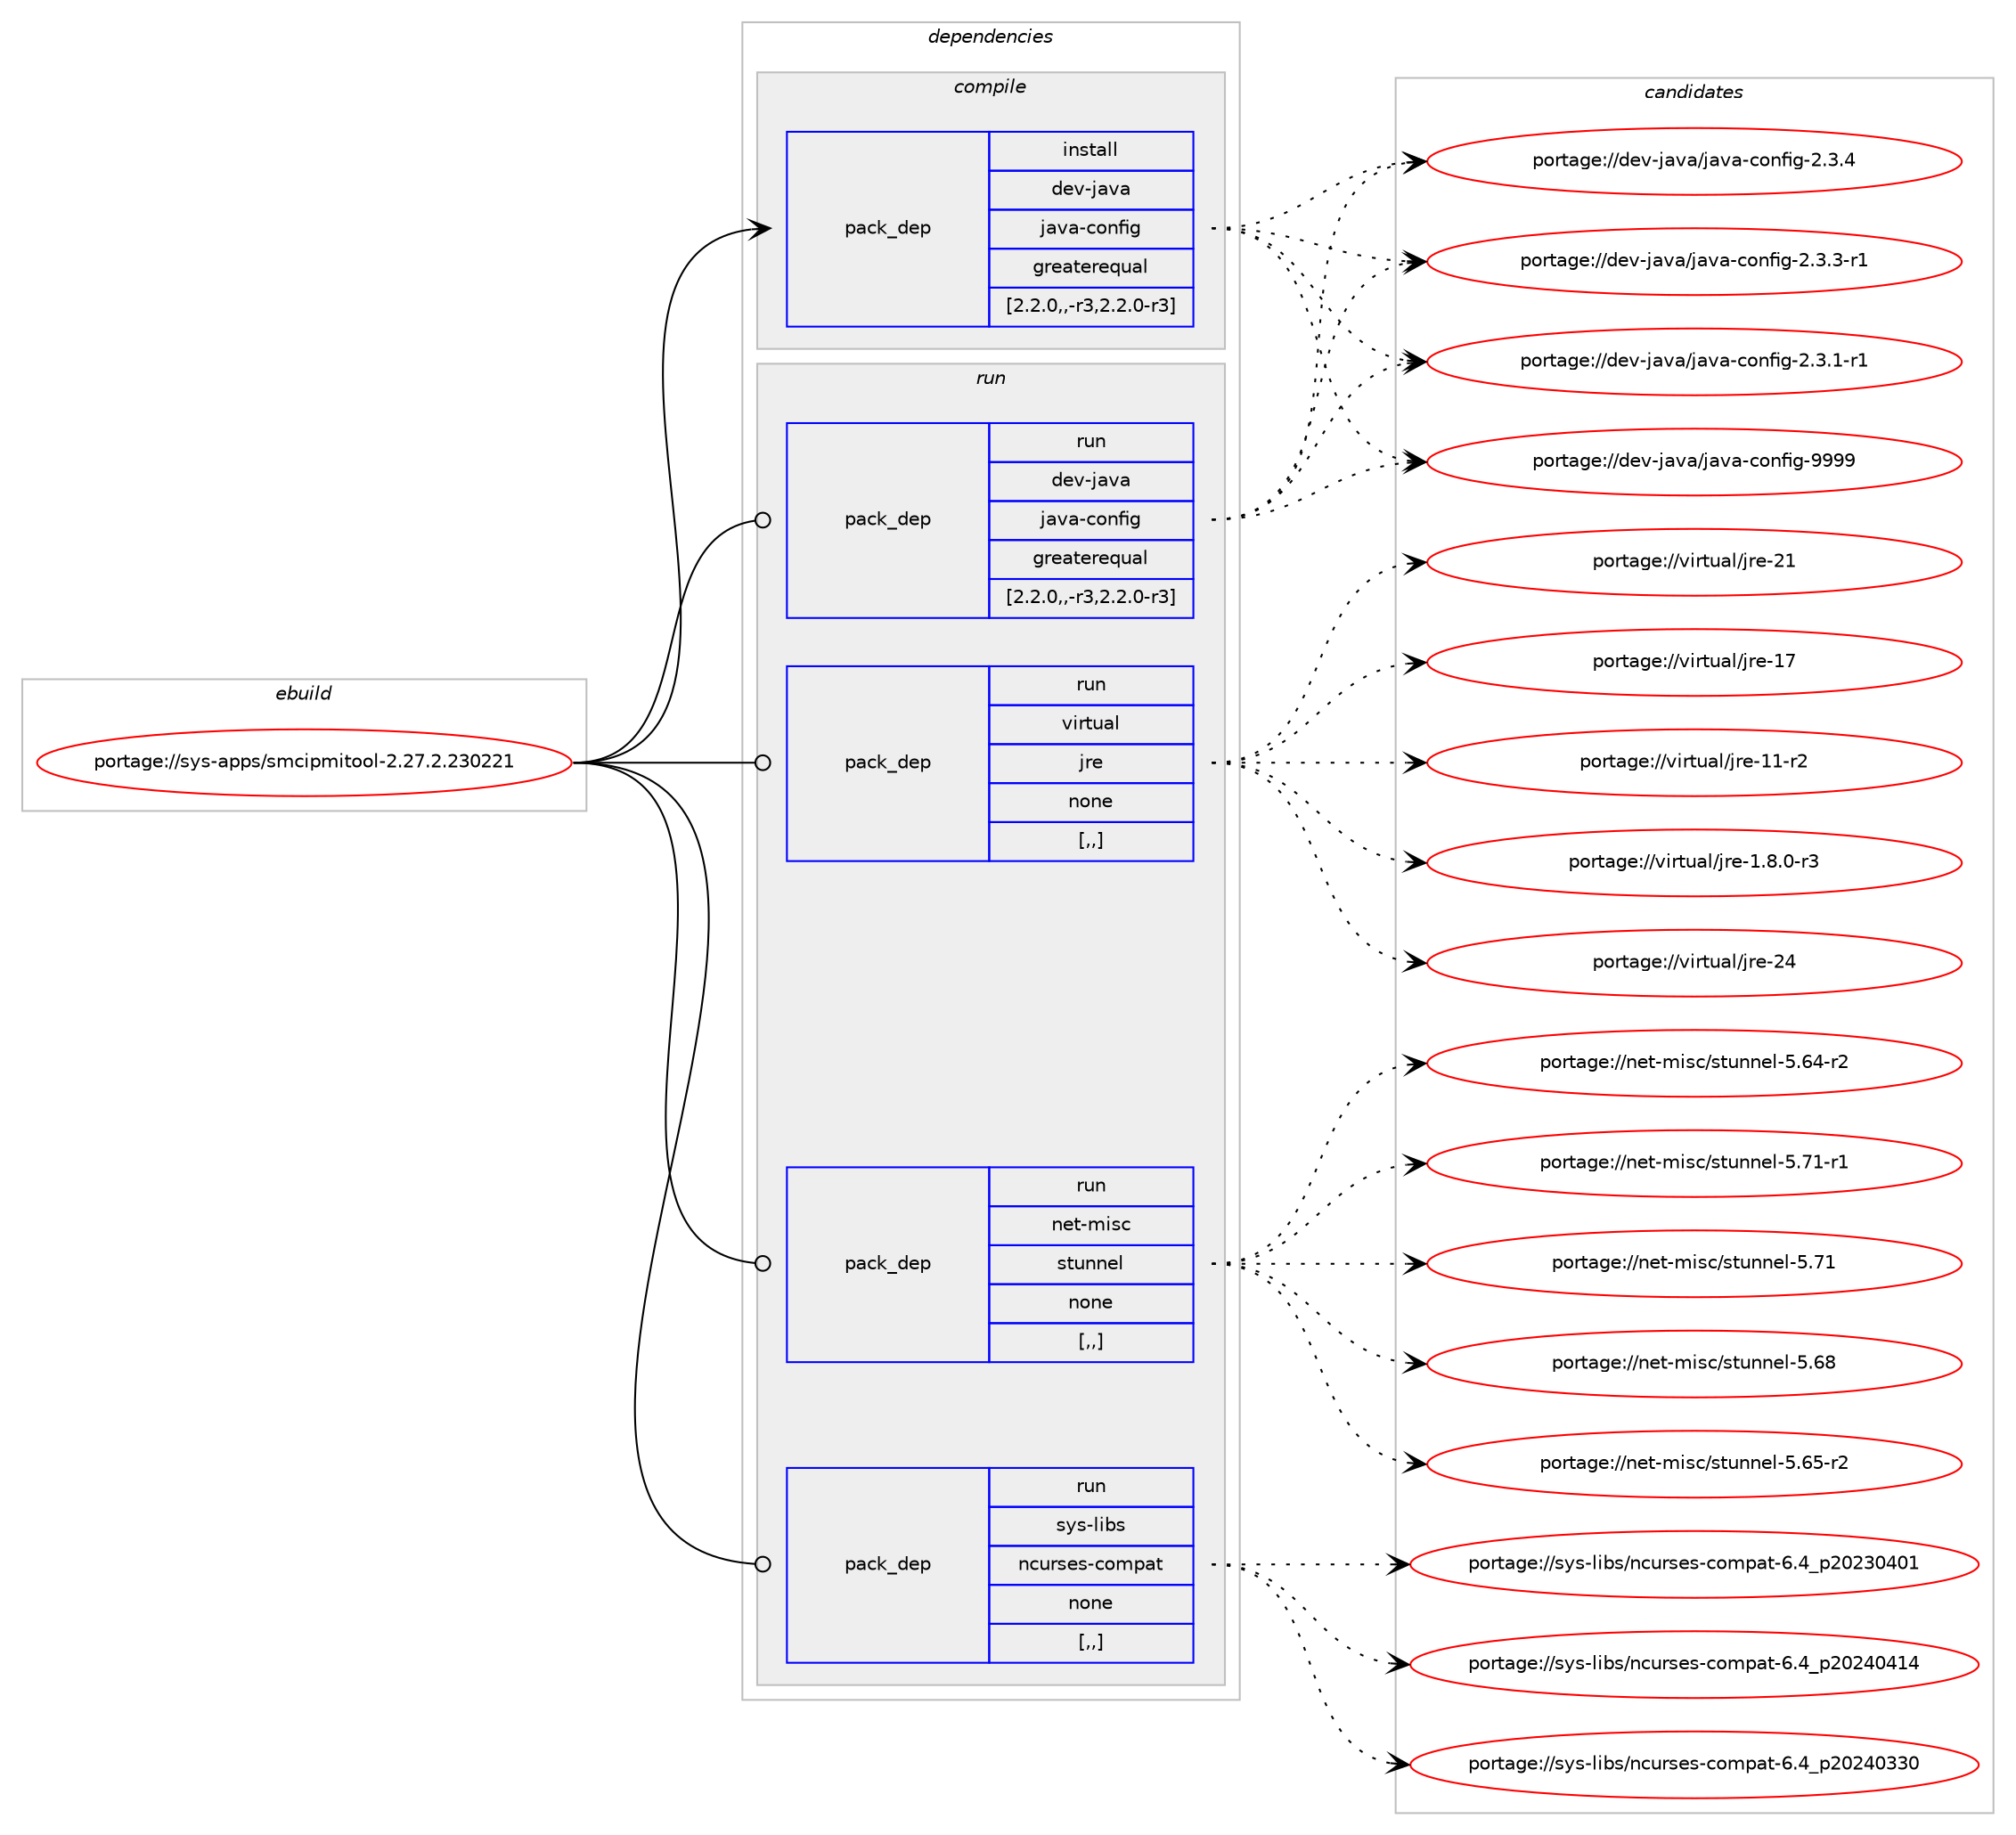digraph prolog {

# *************
# Graph options
# *************

newrank=true;
concentrate=true;
compound=true;
graph [rankdir=LR,fontname=Helvetica,fontsize=10,ranksep=1.5];#, ranksep=2.5, nodesep=0.2];
edge  [arrowhead=vee];
node  [fontname=Helvetica,fontsize=10];

# **********
# The ebuild
# **********

subgraph cluster_leftcol {
color=gray;
label=<<i>ebuild</i>>;
id [label="portage://sys-apps/smcipmitool-2.27.2.230221", color=red, width=4, href="../sys-apps/smcipmitool-2.27.2.230221.svg"];
}

# ****************
# The dependencies
# ****************

subgraph cluster_midcol {
color=gray;
label=<<i>dependencies</i>>;
subgraph cluster_compile {
fillcolor="#eeeeee";
style=filled;
label=<<i>compile</i>>;
subgraph pack308546 {
dependency423586 [label=<<TABLE BORDER="0" CELLBORDER="1" CELLSPACING="0" CELLPADDING="4" WIDTH="220"><TR><TD ROWSPAN="6" CELLPADDING="30">pack_dep</TD></TR><TR><TD WIDTH="110">install</TD></TR><TR><TD>dev-java</TD></TR><TR><TD>java-config</TD></TR><TR><TD>greaterequal</TD></TR><TR><TD>[2.2.0,,-r3,2.2.0-r3]</TD></TR></TABLE>>, shape=none, color=blue];
}
id:e -> dependency423586:w [weight=20,style="solid",arrowhead="vee"];
}
subgraph cluster_compileandrun {
fillcolor="#eeeeee";
style=filled;
label=<<i>compile and run</i>>;
}
subgraph cluster_run {
fillcolor="#eeeeee";
style=filled;
label=<<i>run</i>>;
subgraph pack308547 {
dependency423587 [label=<<TABLE BORDER="0" CELLBORDER="1" CELLSPACING="0" CELLPADDING="4" WIDTH="220"><TR><TD ROWSPAN="6" CELLPADDING="30">pack_dep</TD></TR><TR><TD WIDTH="110">run</TD></TR><TR><TD>dev-java</TD></TR><TR><TD>java-config</TD></TR><TR><TD>greaterequal</TD></TR><TR><TD>[2.2.0,,-r3,2.2.0-r3]</TD></TR></TABLE>>, shape=none, color=blue];
}
id:e -> dependency423587:w [weight=20,style="solid",arrowhead="odot"];
subgraph pack308548 {
dependency423588 [label=<<TABLE BORDER="0" CELLBORDER="1" CELLSPACING="0" CELLPADDING="4" WIDTH="220"><TR><TD ROWSPAN="6" CELLPADDING="30">pack_dep</TD></TR><TR><TD WIDTH="110">run</TD></TR><TR><TD>net-misc</TD></TR><TR><TD>stunnel</TD></TR><TR><TD>none</TD></TR><TR><TD>[,,]</TD></TR></TABLE>>, shape=none, color=blue];
}
id:e -> dependency423588:w [weight=20,style="solid",arrowhead="odot"];
subgraph pack308549 {
dependency423589 [label=<<TABLE BORDER="0" CELLBORDER="1" CELLSPACING="0" CELLPADDING="4" WIDTH="220"><TR><TD ROWSPAN="6" CELLPADDING="30">pack_dep</TD></TR><TR><TD WIDTH="110">run</TD></TR><TR><TD>sys-libs</TD></TR><TR><TD>ncurses-compat</TD></TR><TR><TD>none</TD></TR><TR><TD>[,,]</TD></TR></TABLE>>, shape=none, color=blue];
}
id:e -> dependency423589:w [weight=20,style="solid",arrowhead="odot"];
subgraph pack308550 {
dependency423590 [label=<<TABLE BORDER="0" CELLBORDER="1" CELLSPACING="0" CELLPADDING="4" WIDTH="220"><TR><TD ROWSPAN="6" CELLPADDING="30">pack_dep</TD></TR><TR><TD WIDTH="110">run</TD></TR><TR><TD>virtual</TD></TR><TR><TD>jre</TD></TR><TR><TD>none</TD></TR><TR><TD>[,,]</TD></TR></TABLE>>, shape=none, color=blue];
}
id:e -> dependency423590:w [weight=20,style="solid",arrowhead="odot"];
}
}

# **************
# The candidates
# **************

subgraph cluster_choices {
rank=same;
color=gray;
label=<<i>candidates</i>>;

subgraph choice308546 {
color=black;
nodesep=1;
choice10010111845106971189747106971189745991111101021051034557575757 [label="portage://dev-java/java-config-9999", color=red, width=4,href="../dev-java/java-config-9999.svg"];
choice1001011184510697118974710697118974599111110102105103455046514652 [label="portage://dev-java/java-config-2.3.4", color=red, width=4,href="../dev-java/java-config-2.3.4.svg"];
choice10010111845106971189747106971189745991111101021051034550465146514511449 [label="portage://dev-java/java-config-2.3.3-r1", color=red, width=4,href="../dev-java/java-config-2.3.3-r1.svg"];
choice10010111845106971189747106971189745991111101021051034550465146494511449 [label="portage://dev-java/java-config-2.3.1-r1", color=red, width=4,href="../dev-java/java-config-2.3.1-r1.svg"];
dependency423586:e -> choice10010111845106971189747106971189745991111101021051034557575757:w [style=dotted,weight="100"];
dependency423586:e -> choice1001011184510697118974710697118974599111110102105103455046514652:w [style=dotted,weight="100"];
dependency423586:e -> choice10010111845106971189747106971189745991111101021051034550465146514511449:w [style=dotted,weight="100"];
dependency423586:e -> choice10010111845106971189747106971189745991111101021051034550465146494511449:w [style=dotted,weight="100"];
}
subgraph choice308547 {
color=black;
nodesep=1;
choice10010111845106971189747106971189745991111101021051034557575757 [label="portage://dev-java/java-config-9999", color=red, width=4,href="../dev-java/java-config-9999.svg"];
choice1001011184510697118974710697118974599111110102105103455046514652 [label="portage://dev-java/java-config-2.3.4", color=red, width=4,href="../dev-java/java-config-2.3.4.svg"];
choice10010111845106971189747106971189745991111101021051034550465146514511449 [label="portage://dev-java/java-config-2.3.3-r1", color=red, width=4,href="../dev-java/java-config-2.3.3-r1.svg"];
choice10010111845106971189747106971189745991111101021051034550465146494511449 [label="portage://dev-java/java-config-2.3.1-r1", color=red, width=4,href="../dev-java/java-config-2.3.1-r1.svg"];
dependency423587:e -> choice10010111845106971189747106971189745991111101021051034557575757:w [style=dotted,weight="100"];
dependency423587:e -> choice1001011184510697118974710697118974599111110102105103455046514652:w [style=dotted,weight="100"];
dependency423587:e -> choice10010111845106971189747106971189745991111101021051034550465146514511449:w [style=dotted,weight="100"];
dependency423587:e -> choice10010111845106971189747106971189745991111101021051034550465146494511449:w [style=dotted,weight="100"];
}
subgraph choice308548 {
color=black;
nodesep=1;
choice11010111645109105115994711511611711011010110845534655494511449 [label="portage://net-misc/stunnel-5.71-r1", color=red, width=4,href="../net-misc/stunnel-5.71-r1.svg"];
choice1101011164510910511599471151161171101101011084553465549 [label="portage://net-misc/stunnel-5.71", color=red, width=4,href="../net-misc/stunnel-5.71.svg"];
choice1101011164510910511599471151161171101101011084553465456 [label="portage://net-misc/stunnel-5.68", color=red, width=4,href="../net-misc/stunnel-5.68.svg"];
choice11010111645109105115994711511611711011010110845534654534511450 [label="portage://net-misc/stunnel-5.65-r2", color=red, width=4,href="../net-misc/stunnel-5.65-r2.svg"];
choice11010111645109105115994711511611711011010110845534654524511450 [label="portage://net-misc/stunnel-5.64-r2", color=red, width=4,href="../net-misc/stunnel-5.64-r2.svg"];
dependency423588:e -> choice11010111645109105115994711511611711011010110845534655494511449:w [style=dotted,weight="100"];
dependency423588:e -> choice1101011164510910511599471151161171101101011084553465549:w [style=dotted,weight="100"];
dependency423588:e -> choice1101011164510910511599471151161171101101011084553465456:w [style=dotted,weight="100"];
dependency423588:e -> choice11010111645109105115994711511611711011010110845534654534511450:w [style=dotted,weight="100"];
dependency423588:e -> choice11010111645109105115994711511611711011010110845534654524511450:w [style=dotted,weight="100"];
}
subgraph choice308549 {
color=black;
nodesep=1;
choice1151211154510810598115471109911711411510111545991111091129711645544652951125048505248524952 [label="portage://sys-libs/ncurses-compat-6.4_p20240414", color=red, width=4,href="../sys-libs/ncurses-compat-6.4_p20240414.svg"];
choice1151211154510810598115471109911711411510111545991111091129711645544652951125048505248515148 [label="portage://sys-libs/ncurses-compat-6.4_p20240330", color=red, width=4,href="../sys-libs/ncurses-compat-6.4_p20240330.svg"];
choice1151211154510810598115471109911711411510111545991111091129711645544652951125048505148524849 [label="portage://sys-libs/ncurses-compat-6.4_p20230401", color=red, width=4,href="../sys-libs/ncurses-compat-6.4_p20230401.svg"];
dependency423589:e -> choice1151211154510810598115471109911711411510111545991111091129711645544652951125048505248524952:w [style=dotted,weight="100"];
dependency423589:e -> choice1151211154510810598115471109911711411510111545991111091129711645544652951125048505248515148:w [style=dotted,weight="100"];
dependency423589:e -> choice1151211154510810598115471109911711411510111545991111091129711645544652951125048505148524849:w [style=dotted,weight="100"];
}
subgraph choice308550 {
color=black;
nodesep=1;
choice1181051141161179710847106114101455052 [label="portage://virtual/jre-24", color=red, width=4,href="../virtual/jre-24.svg"];
choice1181051141161179710847106114101455049 [label="portage://virtual/jre-21", color=red, width=4,href="../virtual/jre-21.svg"];
choice1181051141161179710847106114101454955 [label="portage://virtual/jre-17", color=red, width=4,href="../virtual/jre-17.svg"];
choice11810511411611797108471061141014549494511450 [label="portage://virtual/jre-11-r2", color=red, width=4,href="../virtual/jre-11-r2.svg"];
choice11810511411611797108471061141014549465646484511451 [label="portage://virtual/jre-1.8.0-r3", color=red, width=4,href="../virtual/jre-1.8.0-r3.svg"];
dependency423590:e -> choice1181051141161179710847106114101455052:w [style=dotted,weight="100"];
dependency423590:e -> choice1181051141161179710847106114101455049:w [style=dotted,weight="100"];
dependency423590:e -> choice1181051141161179710847106114101454955:w [style=dotted,weight="100"];
dependency423590:e -> choice11810511411611797108471061141014549494511450:w [style=dotted,weight="100"];
dependency423590:e -> choice11810511411611797108471061141014549465646484511451:w [style=dotted,weight="100"];
}
}

}
